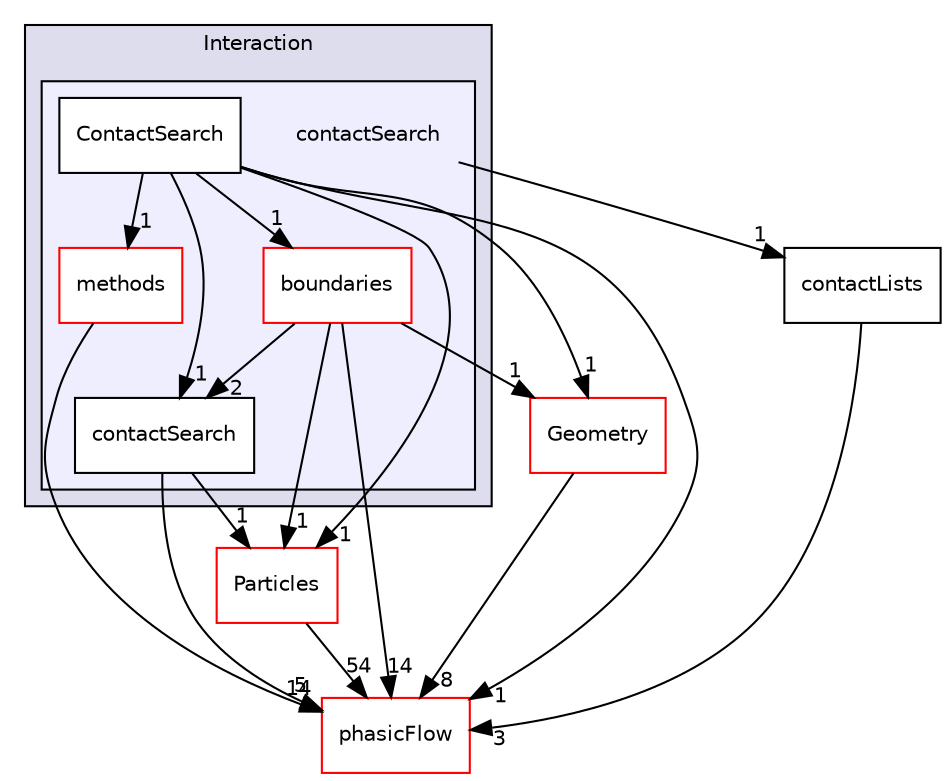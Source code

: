 digraph "src/Interaction/contactSearch" {
  compound=true
  node [ fontsize="10", fontname="Helvetica"];
  edge [ labelfontsize="10", labelfontname="Helvetica"];
  subgraph clusterdir_521648a0ab4242664e9ecc37593f7519 {
    graph [ bgcolor="#ddddee", pencolor="black", label="Interaction" fontname="Helvetica", fontsize="10", URL="dir_521648a0ab4242664e9ecc37593f7519.html"]
  subgraph clusterdir_f27c6bb1e70979f7ed7175f297e69b7e {
    graph [ bgcolor="#eeeeff", pencolor="black", label="" URL="dir_f27c6bb1e70979f7ed7175f297e69b7e.html"];
    dir_f27c6bb1e70979f7ed7175f297e69b7e [shape=plaintext label="contactSearch"];
    dir_0280112193e77914c03f2ec4d47dabd6 [shape=box label="boundaries" color="red" fillcolor="white" style="filled" URL="dir_0280112193e77914c03f2ec4d47dabd6.html"];
    dir_081024c58b2f43ae7e866c8d36ecbcf7 [shape=box label="contactSearch" color="black" fillcolor="white" style="filled" URL="dir_081024c58b2f43ae7e866c8d36ecbcf7.html"];
    dir_2ba5b24e55596b6b1de53b507451952d [shape=box label="ContactSearch" color="black" fillcolor="white" style="filled" URL="dir_2ba5b24e55596b6b1de53b507451952d.html"];
    dir_e1c20bf23ef9d936d80b34376c4ac838 [shape=box label="methods" color="red" fillcolor="white" style="filled" URL="dir_e1c20bf23ef9d936d80b34376c4ac838.html"];
  }
  }
  dir_cae27912e177176a90175eee3a6288a5 [shape=box label="Geometry" fillcolor="white" style="filled" color="red" URL="dir_cae27912e177176a90175eee3a6288a5.html"];
  dir_cd7a5046d028e114fc17b2ebc2bd02d2 [shape=box label="phasicFlow" fillcolor="white" style="filled" color="red" URL="dir_cd7a5046d028e114fc17b2ebc2bd02d2.html"];
  dir_9e72493e858003bd3d74a55a2aedd075 [shape=box label="Particles" fillcolor="white" style="filled" color="red" URL="dir_9e72493e858003bd3d74a55a2aedd075.html"];
  dir_cfeb40d2a5ed0376bc9d9d3119f08c90 [shape=box label="contactLists" URL="dir_cfeb40d2a5ed0376bc9d9d3119f08c90.html"];
  dir_cae27912e177176a90175eee3a6288a5->dir_cd7a5046d028e114fc17b2ebc2bd02d2 [headlabel="8", labeldistance=1.5 headhref="dir_000008_000031.html"];
  dir_2ba5b24e55596b6b1de53b507451952d->dir_cae27912e177176a90175eee3a6288a5 [headlabel="1", labeldistance=1.5 headhref="dir_000028_000008.html"];
  dir_2ba5b24e55596b6b1de53b507451952d->dir_e1c20bf23ef9d936d80b34376c4ac838 [headlabel="1", labeldistance=1.5 headhref="dir_000028_000029.html"];
  dir_2ba5b24e55596b6b1de53b507451952d->dir_081024c58b2f43ae7e866c8d36ecbcf7 [headlabel="1", labeldistance=1.5 headhref="dir_000028_000027.html"];
  dir_2ba5b24e55596b6b1de53b507451952d->dir_cd7a5046d028e114fc17b2ebc2bd02d2 [headlabel="1", labeldistance=1.5 headhref="dir_000028_000031.html"];
  dir_2ba5b24e55596b6b1de53b507451952d->dir_9e72493e858003bd3d74a55a2aedd075 [headlabel="1", labeldistance=1.5 headhref="dir_000028_000063.html"];
  dir_2ba5b24e55596b6b1de53b507451952d->dir_0280112193e77914c03f2ec4d47dabd6 [headlabel="1", labeldistance=1.5 headhref="dir_000028_000024.html"];
  dir_e1c20bf23ef9d936d80b34376c4ac838->dir_cd7a5046d028e114fc17b2ebc2bd02d2 [headlabel="14", labeldistance=1.5 headhref="dir_000029_000031.html"];
  dir_f27c6bb1e70979f7ed7175f297e69b7e->dir_cfeb40d2a5ed0376bc9d9d3119f08c90 [headlabel="1", labeldistance=1.5 headhref="dir_000023_000022.html"];
  dir_081024c58b2f43ae7e866c8d36ecbcf7->dir_cd7a5046d028e114fc17b2ebc2bd02d2 [headlabel="5", labeldistance=1.5 headhref="dir_000027_000031.html"];
  dir_081024c58b2f43ae7e866c8d36ecbcf7->dir_9e72493e858003bd3d74a55a2aedd075 [headlabel="1", labeldistance=1.5 headhref="dir_000027_000063.html"];
  dir_9e72493e858003bd3d74a55a2aedd075->dir_cd7a5046d028e114fc17b2ebc2bd02d2 [headlabel="54", labeldistance=1.5 headhref="dir_000063_000031.html"];
  dir_cfeb40d2a5ed0376bc9d9d3119f08c90->dir_cd7a5046d028e114fc17b2ebc2bd02d2 [headlabel="3", labeldistance=1.5 headhref="dir_000022_000031.html"];
  dir_0280112193e77914c03f2ec4d47dabd6->dir_cae27912e177176a90175eee3a6288a5 [headlabel="1", labeldistance=1.5 headhref="dir_000024_000008.html"];
  dir_0280112193e77914c03f2ec4d47dabd6->dir_081024c58b2f43ae7e866c8d36ecbcf7 [headlabel="2", labeldistance=1.5 headhref="dir_000024_000027.html"];
  dir_0280112193e77914c03f2ec4d47dabd6->dir_cd7a5046d028e114fc17b2ebc2bd02d2 [headlabel="14", labeldistance=1.5 headhref="dir_000024_000031.html"];
  dir_0280112193e77914c03f2ec4d47dabd6->dir_9e72493e858003bd3d74a55a2aedd075 [headlabel="1", labeldistance=1.5 headhref="dir_000024_000063.html"];
}
